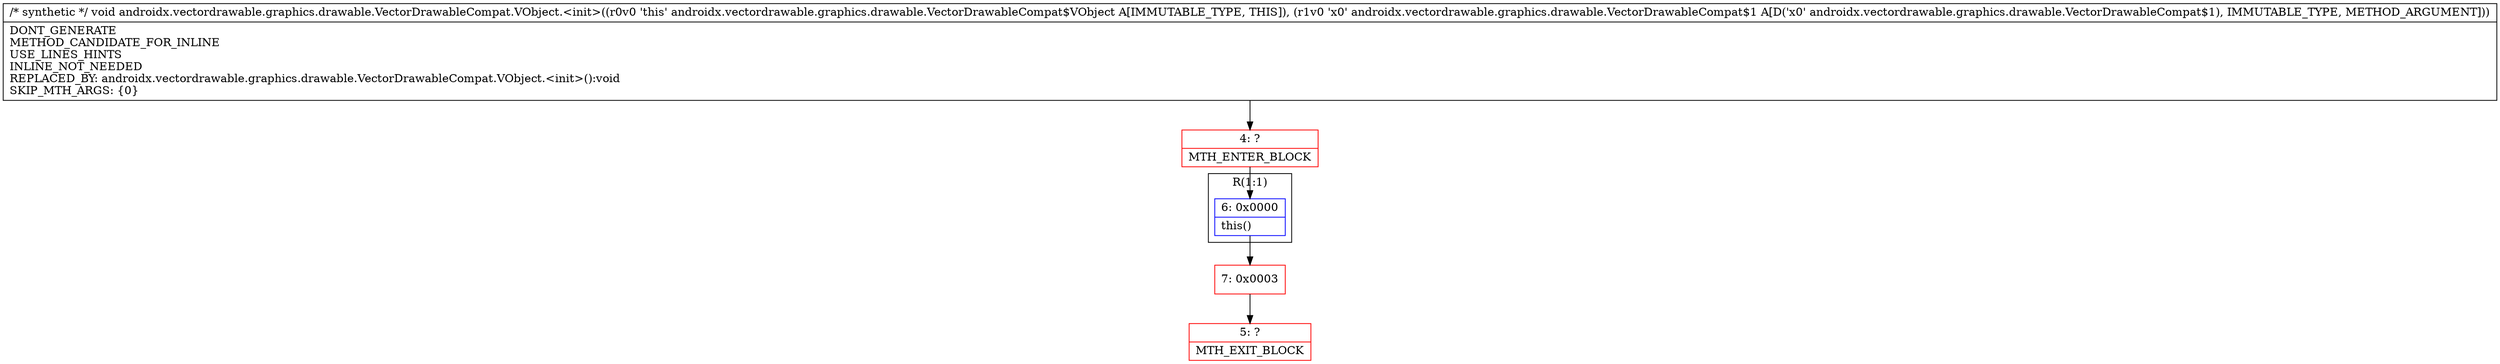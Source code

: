 digraph "CFG forandroidx.vectordrawable.graphics.drawable.VectorDrawableCompat.VObject.\<init\>(Landroidx\/vectordrawable\/graphics\/drawable\/VectorDrawableCompat$1;)V" {
subgraph cluster_Region_1947864104 {
label = "R(1:1)";
node [shape=record,color=blue];
Node_6 [shape=record,label="{6\:\ 0x0000|this()\l}"];
}
Node_4 [shape=record,color=red,label="{4\:\ ?|MTH_ENTER_BLOCK\l}"];
Node_7 [shape=record,color=red,label="{7\:\ 0x0003}"];
Node_5 [shape=record,color=red,label="{5\:\ ?|MTH_EXIT_BLOCK\l}"];
MethodNode[shape=record,label="{\/* synthetic *\/ void androidx.vectordrawable.graphics.drawable.VectorDrawableCompat.VObject.\<init\>((r0v0 'this' androidx.vectordrawable.graphics.drawable.VectorDrawableCompat$VObject A[IMMUTABLE_TYPE, THIS]), (r1v0 'x0' androidx.vectordrawable.graphics.drawable.VectorDrawableCompat$1 A[D('x0' androidx.vectordrawable.graphics.drawable.VectorDrawableCompat$1), IMMUTABLE_TYPE, METHOD_ARGUMENT]))  | DONT_GENERATE\lMETHOD_CANDIDATE_FOR_INLINE\lUSE_LINES_HINTS\lINLINE_NOT_NEEDED\lREPLACED_BY: androidx.vectordrawable.graphics.drawable.VectorDrawableCompat.VObject.\<init\>():void\lSKIP_MTH_ARGS: \{0\}\l}"];
MethodNode -> Node_4;Node_6 -> Node_7;
Node_4 -> Node_6;
Node_7 -> Node_5;
}

